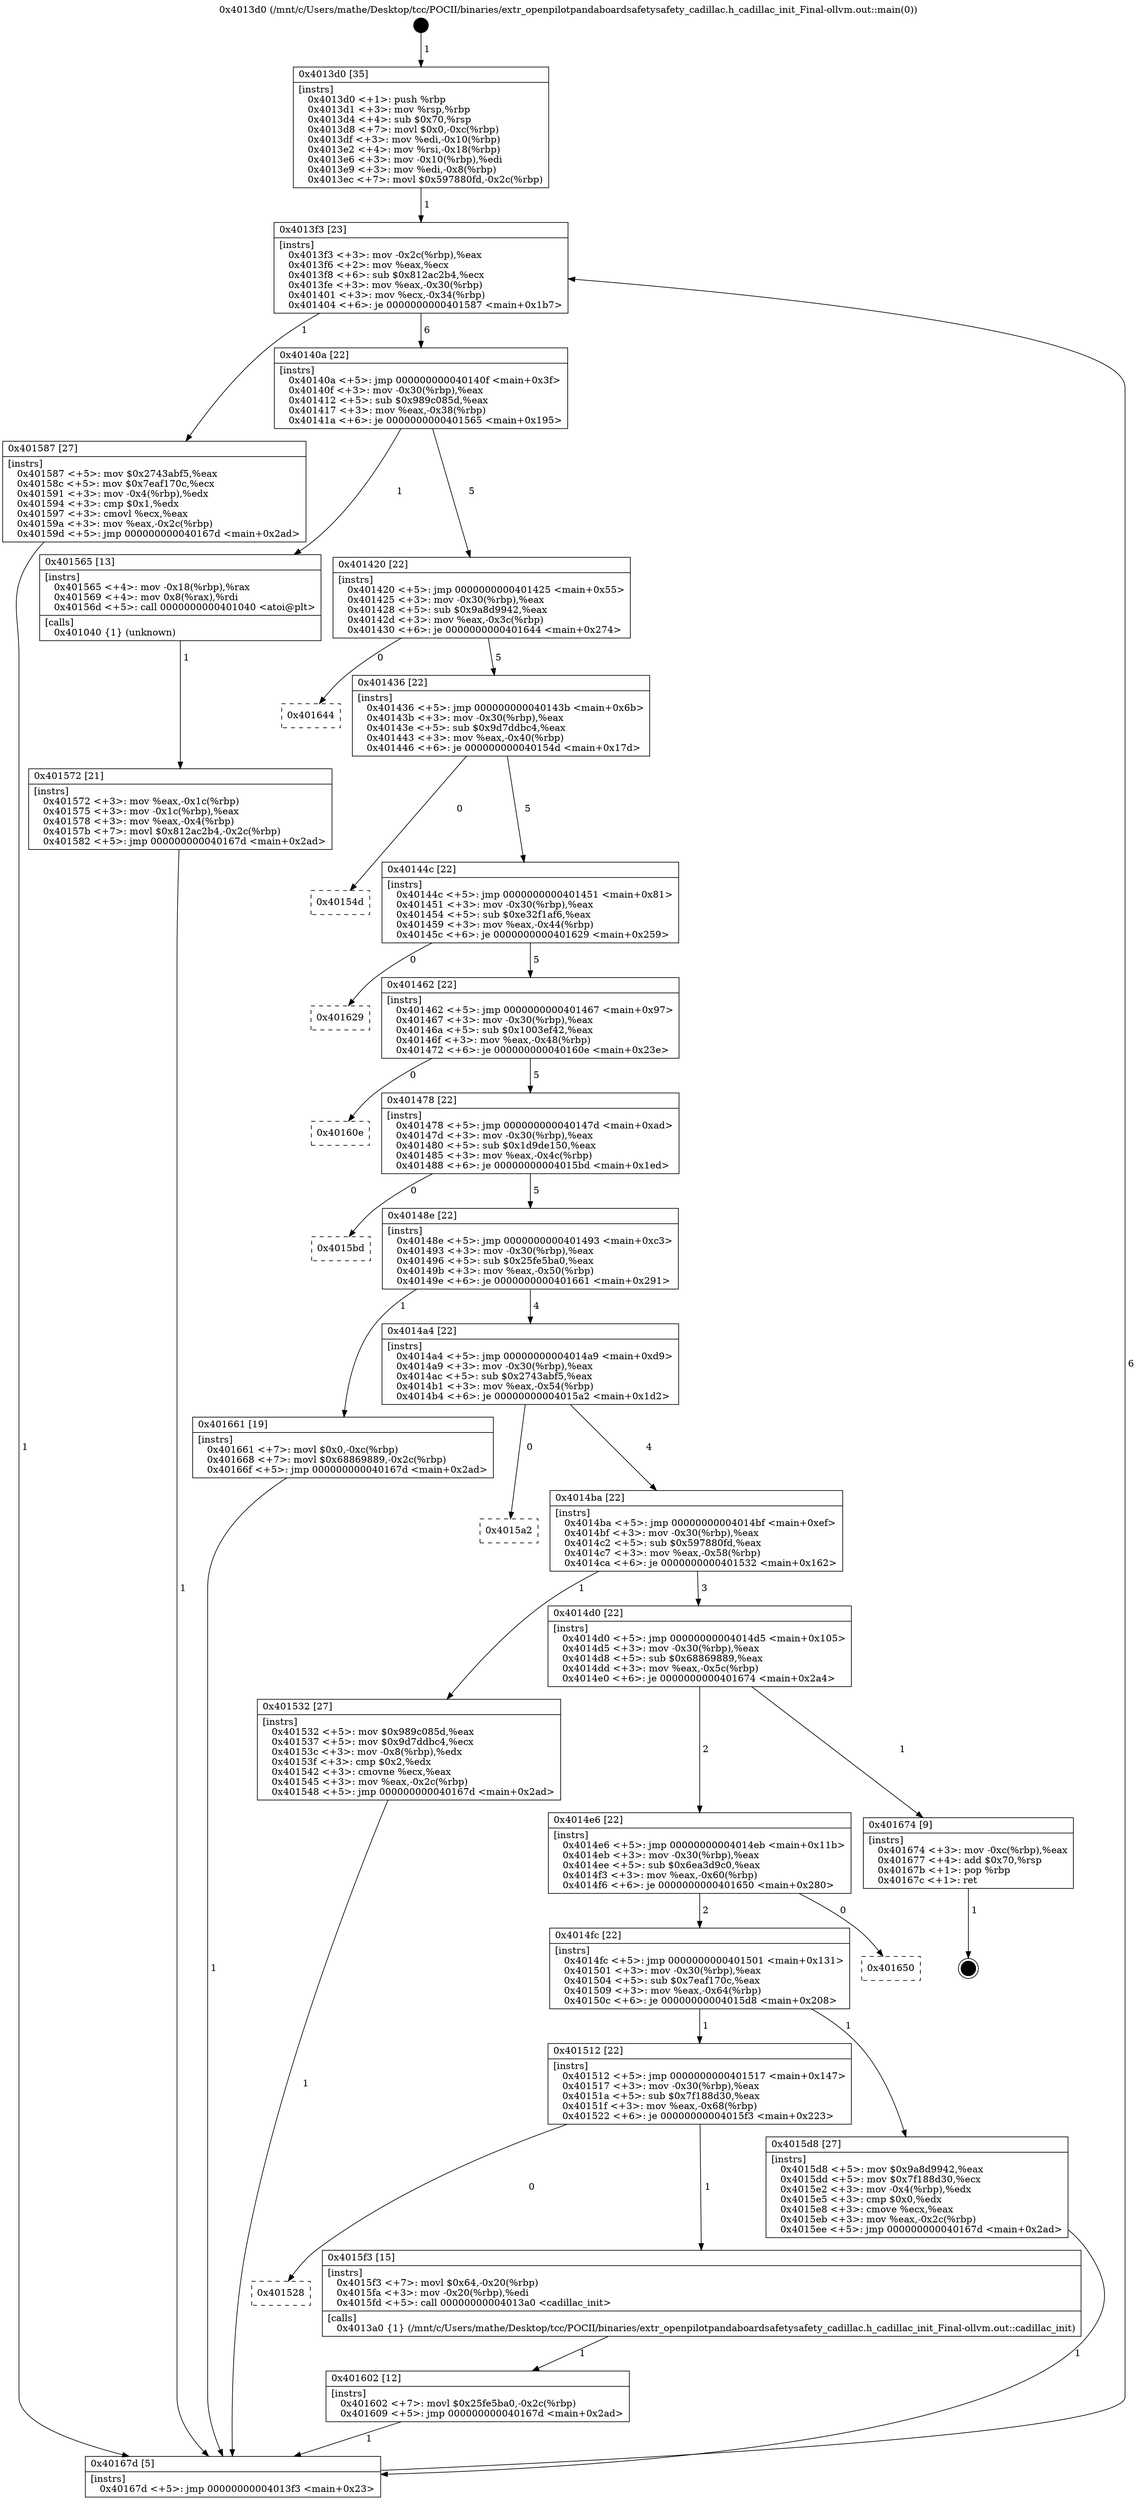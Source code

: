 digraph "0x4013d0" {
  label = "0x4013d0 (/mnt/c/Users/mathe/Desktop/tcc/POCII/binaries/extr_openpilotpandaboardsafetysafety_cadillac.h_cadillac_init_Final-ollvm.out::main(0))"
  labelloc = "t"
  node[shape=record]

  Entry [label="",width=0.3,height=0.3,shape=circle,fillcolor=black,style=filled]
  "0x4013f3" [label="{
     0x4013f3 [23]\l
     | [instrs]\l
     &nbsp;&nbsp;0x4013f3 \<+3\>: mov -0x2c(%rbp),%eax\l
     &nbsp;&nbsp;0x4013f6 \<+2\>: mov %eax,%ecx\l
     &nbsp;&nbsp;0x4013f8 \<+6\>: sub $0x812ac2b4,%ecx\l
     &nbsp;&nbsp;0x4013fe \<+3\>: mov %eax,-0x30(%rbp)\l
     &nbsp;&nbsp;0x401401 \<+3\>: mov %ecx,-0x34(%rbp)\l
     &nbsp;&nbsp;0x401404 \<+6\>: je 0000000000401587 \<main+0x1b7\>\l
  }"]
  "0x401587" [label="{
     0x401587 [27]\l
     | [instrs]\l
     &nbsp;&nbsp;0x401587 \<+5\>: mov $0x2743abf5,%eax\l
     &nbsp;&nbsp;0x40158c \<+5\>: mov $0x7eaf170c,%ecx\l
     &nbsp;&nbsp;0x401591 \<+3\>: mov -0x4(%rbp),%edx\l
     &nbsp;&nbsp;0x401594 \<+3\>: cmp $0x1,%edx\l
     &nbsp;&nbsp;0x401597 \<+3\>: cmovl %ecx,%eax\l
     &nbsp;&nbsp;0x40159a \<+3\>: mov %eax,-0x2c(%rbp)\l
     &nbsp;&nbsp;0x40159d \<+5\>: jmp 000000000040167d \<main+0x2ad\>\l
  }"]
  "0x40140a" [label="{
     0x40140a [22]\l
     | [instrs]\l
     &nbsp;&nbsp;0x40140a \<+5\>: jmp 000000000040140f \<main+0x3f\>\l
     &nbsp;&nbsp;0x40140f \<+3\>: mov -0x30(%rbp),%eax\l
     &nbsp;&nbsp;0x401412 \<+5\>: sub $0x989c085d,%eax\l
     &nbsp;&nbsp;0x401417 \<+3\>: mov %eax,-0x38(%rbp)\l
     &nbsp;&nbsp;0x40141a \<+6\>: je 0000000000401565 \<main+0x195\>\l
  }"]
  Exit [label="",width=0.3,height=0.3,shape=circle,fillcolor=black,style=filled,peripheries=2]
  "0x401565" [label="{
     0x401565 [13]\l
     | [instrs]\l
     &nbsp;&nbsp;0x401565 \<+4\>: mov -0x18(%rbp),%rax\l
     &nbsp;&nbsp;0x401569 \<+4\>: mov 0x8(%rax),%rdi\l
     &nbsp;&nbsp;0x40156d \<+5\>: call 0000000000401040 \<atoi@plt\>\l
     | [calls]\l
     &nbsp;&nbsp;0x401040 \{1\} (unknown)\l
  }"]
  "0x401420" [label="{
     0x401420 [22]\l
     | [instrs]\l
     &nbsp;&nbsp;0x401420 \<+5\>: jmp 0000000000401425 \<main+0x55\>\l
     &nbsp;&nbsp;0x401425 \<+3\>: mov -0x30(%rbp),%eax\l
     &nbsp;&nbsp;0x401428 \<+5\>: sub $0x9a8d9942,%eax\l
     &nbsp;&nbsp;0x40142d \<+3\>: mov %eax,-0x3c(%rbp)\l
     &nbsp;&nbsp;0x401430 \<+6\>: je 0000000000401644 \<main+0x274\>\l
  }"]
  "0x401602" [label="{
     0x401602 [12]\l
     | [instrs]\l
     &nbsp;&nbsp;0x401602 \<+7\>: movl $0x25fe5ba0,-0x2c(%rbp)\l
     &nbsp;&nbsp;0x401609 \<+5\>: jmp 000000000040167d \<main+0x2ad\>\l
  }"]
  "0x401644" [label="{
     0x401644\l
  }", style=dashed]
  "0x401436" [label="{
     0x401436 [22]\l
     | [instrs]\l
     &nbsp;&nbsp;0x401436 \<+5\>: jmp 000000000040143b \<main+0x6b\>\l
     &nbsp;&nbsp;0x40143b \<+3\>: mov -0x30(%rbp),%eax\l
     &nbsp;&nbsp;0x40143e \<+5\>: sub $0x9d7ddbc4,%eax\l
     &nbsp;&nbsp;0x401443 \<+3\>: mov %eax,-0x40(%rbp)\l
     &nbsp;&nbsp;0x401446 \<+6\>: je 000000000040154d \<main+0x17d\>\l
  }"]
  "0x401528" [label="{
     0x401528\l
  }", style=dashed]
  "0x40154d" [label="{
     0x40154d\l
  }", style=dashed]
  "0x40144c" [label="{
     0x40144c [22]\l
     | [instrs]\l
     &nbsp;&nbsp;0x40144c \<+5\>: jmp 0000000000401451 \<main+0x81\>\l
     &nbsp;&nbsp;0x401451 \<+3\>: mov -0x30(%rbp),%eax\l
     &nbsp;&nbsp;0x401454 \<+5\>: sub $0xe32f1af6,%eax\l
     &nbsp;&nbsp;0x401459 \<+3\>: mov %eax,-0x44(%rbp)\l
     &nbsp;&nbsp;0x40145c \<+6\>: je 0000000000401629 \<main+0x259\>\l
  }"]
  "0x4015f3" [label="{
     0x4015f3 [15]\l
     | [instrs]\l
     &nbsp;&nbsp;0x4015f3 \<+7\>: movl $0x64,-0x20(%rbp)\l
     &nbsp;&nbsp;0x4015fa \<+3\>: mov -0x20(%rbp),%edi\l
     &nbsp;&nbsp;0x4015fd \<+5\>: call 00000000004013a0 \<cadillac_init\>\l
     | [calls]\l
     &nbsp;&nbsp;0x4013a0 \{1\} (/mnt/c/Users/mathe/Desktop/tcc/POCII/binaries/extr_openpilotpandaboardsafetysafety_cadillac.h_cadillac_init_Final-ollvm.out::cadillac_init)\l
  }"]
  "0x401629" [label="{
     0x401629\l
  }", style=dashed]
  "0x401462" [label="{
     0x401462 [22]\l
     | [instrs]\l
     &nbsp;&nbsp;0x401462 \<+5\>: jmp 0000000000401467 \<main+0x97\>\l
     &nbsp;&nbsp;0x401467 \<+3\>: mov -0x30(%rbp),%eax\l
     &nbsp;&nbsp;0x40146a \<+5\>: sub $0x1003ef42,%eax\l
     &nbsp;&nbsp;0x40146f \<+3\>: mov %eax,-0x48(%rbp)\l
     &nbsp;&nbsp;0x401472 \<+6\>: je 000000000040160e \<main+0x23e\>\l
  }"]
  "0x401512" [label="{
     0x401512 [22]\l
     | [instrs]\l
     &nbsp;&nbsp;0x401512 \<+5\>: jmp 0000000000401517 \<main+0x147\>\l
     &nbsp;&nbsp;0x401517 \<+3\>: mov -0x30(%rbp),%eax\l
     &nbsp;&nbsp;0x40151a \<+5\>: sub $0x7f188d30,%eax\l
     &nbsp;&nbsp;0x40151f \<+3\>: mov %eax,-0x68(%rbp)\l
     &nbsp;&nbsp;0x401522 \<+6\>: je 00000000004015f3 \<main+0x223\>\l
  }"]
  "0x40160e" [label="{
     0x40160e\l
  }", style=dashed]
  "0x401478" [label="{
     0x401478 [22]\l
     | [instrs]\l
     &nbsp;&nbsp;0x401478 \<+5\>: jmp 000000000040147d \<main+0xad\>\l
     &nbsp;&nbsp;0x40147d \<+3\>: mov -0x30(%rbp),%eax\l
     &nbsp;&nbsp;0x401480 \<+5\>: sub $0x1d9de150,%eax\l
     &nbsp;&nbsp;0x401485 \<+3\>: mov %eax,-0x4c(%rbp)\l
     &nbsp;&nbsp;0x401488 \<+6\>: je 00000000004015bd \<main+0x1ed\>\l
  }"]
  "0x4015d8" [label="{
     0x4015d8 [27]\l
     | [instrs]\l
     &nbsp;&nbsp;0x4015d8 \<+5\>: mov $0x9a8d9942,%eax\l
     &nbsp;&nbsp;0x4015dd \<+5\>: mov $0x7f188d30,%ecx\l
     &nbsp;&nbsp;0x4015e2 \<+3\>: mov -0x4(%rbp),%edx\l
     &nbsp;&nbsp;0x4015e5 \<+3\>: cmp $0x0,%edx\l
     &nbsp;&nbsp;0x4015e8 \<+3\>: cmove %ecx,%eax\l
     &nbsp;&nbsp;0x4015eb \<+3\>: mov %eax,-0x2c(%rbp)\l
     &nbsp;&nbsp;0x4015ee \<+5\>: jmp 000000000040167d \<main+0x2ad\>\l
  }"]
  "0x4015bd" [label="{
     0x4015bd\l
  }", style=dashed]
  "0x40148e" [label="{
     0x40148e [22]\l
     | [instrs]\l
     &nbsp;&nbsp;0x40148e \<+5\>: jmp 0000000000401493 \<main+0xc3\>\l
     &nbsp;&nbsp;0x401493 \<+3\>: mov -0x30(%rbp),%eax\l
     &nbsp;&nbsp;0x401496 \<+5\>: sub $0x25fe5ba0,%eax\l
     &nbsp;&nbsp;0x40149b \<+3\>: mov %eax,-0x50(%rbp)\l
     &nbsp;&nbsp;0x40149e \<+6\>: je 0000000000401661 \<main+0x291\>\l
  }"]
  "0x4014fc" [label="{
     0x4014fc [22]\l
     | [instrs]\l
     &nbsp;&nbsp;0x4014fc \<+5\>: jmp 0000000000401501 \<main+0x131\>\l
     &nbsp;&nbsp;0x401501 \<+3\>: mov -0x30(%rbp),%eax\l
     &nbsp;&nbsp;0x401504 \<+5\>: sub $0x7eaf170c,%eax\l
     &nbsp;&nbsp;0x401509 \<+3\>: mov %eax,-0x64(%rbp)\l
     &nbsp;&nbsp;0x40150c \<+6\>: je 00000000004015d8 \<main+0x208\>\l
  }"]
  "0x401661" [label="{
     0x401661 [19]\l
     | [instrs]\l
     &nbsp;&nbsp;0x401661 \<+7\>: movl $0x0,-0xc(%rbp)\l
     &nbsp;&nbsp;0x401668 \<+7\>: movl $0x68869889,-0x2c(%rbp)\l
     &nbsp;&nbsp;0x40166f \<+5\>: jmp 000000000040167d \<main+0x2ad\>\l
  }"]
  "0x4014a4" [label="{
     0x4014a4 [22]\l
     | [instrs]\l
     &nbsp;&nbsp;0x4014a4 \<+5\>: jmp 00000000004014a9 \<main+0xd9\>\l
     &nbsp;&nbsp;0x4014a9 \<+3\>: mov -0x30(%rbp),%eax\l
     &nbsp;&nbsp;0x4014ac \<+5\>: sub $0x2743abf5,%eax\l
     &nbsp;&nbsp;0x4014b1 \<+3\>: mov %eax,-0x54(%rbp)\l
     &nbsp;&nbsp;0x4014b4 \<+6\>: je 00000000004015a2 \<main+0x1d2\>\l
  }"]
  "0x401650" [label="{
     0x401650\l
  }", style=dashed]
  "0x4015a2" [label="{
     0x4015a2\l
  }", style=dashed]
  "0x4014ba" [label="{
     0x4014ba [22]\l
     | [instrs]\l
     &nbsp;&nbsp;0x4014ba \<+5\>: jmp 00000000004014bf \<main+0xef\>\l
     &nbsp;&nbsp;0x4014bf \<+3\>: mov -0x30(%rbp),%eax\l
     &nbsp;&nbsp;0x4014c2 \<+5\>: sub $0x597880fd,%eax\l
     &nbsp;&nbsp;0x4014c7 \<+3\>: mov %eax,-0x58(%rbp)\l
     &nbsp;&nbsp;0x4014ca \<+6\>: je 0000000000401532 \<main+0x162\>\l
  }"]
  "0x4014e6" [label="{
     0x4014e6 [22]\l
     | [instrs]\l
     &nbsp;&nbsp;0x4014e6 \<+5\>: jmp 00000000004014eb \<main+0x11b\>\l
     &nbsp;&nbsp;0x4014eb \<+3\>: mov -0x30(%rbp),%eax\l
     &nbsp;&nbsp;0x4014ee \<+5\>: sub $0x6ea3d9c0,%eax\l
     &nbsp;&nbsp;0x4014f3 \<+3\>: mov %eax,-0x60(%rbp)\l
     &nbsp;&nbsp;0x4014f6 \<+6\>: je 0000000000401650 \<main+0x280\>\l
  }"]
  "0x401532" [label="{
     0x401532 [27]\l
     | [instrs]\l
     &nbsp;&nbsp;0x401532 \<+5\>: mov $0x989c085d,%eax\l
     &nbsp;&nbsp;0x401537 \<+5\>: mov $0x9d7ddbc4,%ecx\l
     &nbsp;&nbsp;0x40153c \<+3\>: mov -0x8(%rbp),%edx\l
     &nbsp;&nbsp;0x40153f \<+3\>: cmp $0x2,%edx\l
     &nbsp;&nbsp;0x401542 \<+3\>: cmovne %ecx,%eax\l
     &nbsp;&nbsp;0x401545 \<+3\>: mov %eax,-0x2c(%rbp)\l
     &nbsp;&nbsp;0x401548 \<+5\>: jmp 000000000040167d \<main+0x2ad\>\l
  }"]
  "0x4014d0" [label="{
     0x4014d0 [22]\l
     | [instrs]\l
     &nbsp;&nbsp;0x4014d0 \<+5\>: jmp 00000000004014d5 \<main+0x105\>\l
     &nbsp;&nbsp;0x4014d5 \<+3\>: mov -0x30(%rbp),%eax\l
     &nbsp;&nbsp;0x4014d8 \<+5\>: sub $0x68869889,%eax\l
     &nbsp;&nbsp;0x4014dd \<+3\>: mov %eax,-0x5c(%rbp)\l
     &nbsp;&nbsp;0x4014e0 \<+6\>: je 0000000000401674 \<main+0x2a4\>\l
  }"]
  "0x40167d" [label="{
     0x40167d [5]\l
     | [instrs]\l
     &nbsp;&nbsp;0x40167d \<+5\>: jmp 00000000004013f3 \<main+0x23\>\l
  }"]
  "0x4013d0" [label="{
     0x4013d0 [35]\l
     | [instrs]\l
     &nbsp;&nbsp;0x4013d0 \<+1\>: push %rbp\l
     &nbsp;&nbsp;0x4013d1 \<+3\>: mov %rsp,%rbp\l
     &nbsp;&nbsp;0x4013d4 \<+4\>: sub $0x70,%rsp\l
     &nbsp;&nbsp;0x4013d8 \<+7\>: movl $0x0,-0xc(%rbp)\l
     &nbsp;&nbsp;0x4013df \<+3\>: mov %edi,-0x10(%rbp)\l
     &nbsp;&nbsp;0x4013e2 \<+4\>: mov %rsi,-0x18(%rbp)\l
     &nbsp;&nbsp;0x4013e6 \<+3\>: mov -0x10(%rbp),%edi\l
     &nbsp;&nbsp;0x4013e9 \<+3\>: mov %edi,-0x8(%rbp)\l
     &nbsp;&nbsp;0x4013ec \<+7\>: movl $0x597880fd,-0x2c(%rbp)\l
  }"]
  "0x401572" [label="{
     0x401572 [21]\l
     | [instrs]\l
     &nbsp;&nbsp;0x401572 \<+3\>: mov %eax,-0x1c(%rbp)\l
     &nbsp;&nbsp;0x401575 \<+3\>: mov -0x1c(%rbp),%eax\l
     &nbsp;&nbsp;0x401578 \<+3\>: mov %eax,-0x4(%rbp)\l
     &nbsp;&nbsp;0x40157b \<+7\>: movl $0x812ac2b4,-0x2c(%rbp)\l
     &nbsp;&nbsp;0x401582 \<+5\>: jmp 000000000040167d \<main+0x2ad\>\l
  }"]
  "0x401674" [label="{
     0x401674 [9]\l
     | [instrs]\l
     &nbsp;&nbsp;0x401674 \<+3\>: mov -0xc(%rbp),%eax\l
     &nbsp;&nbsp;0x401677 \<+4\>: add $0x70,%rsp\l
     &nbsp;&nbsp;0x40167b \<+1\>: pop %rbp\l
     &nbsp;&nbsp;0x40167c \<+1\>: ret\l
  }"]
  Entry -> "0x4013d0" [label=" 1"]
  "0x4013f3" -> "0x401587" [label=" 1"]
  "0x4013f3" -> "0x40140a" [label=" 6"]
  "0x401674" -> Exit [label=" 1"]
  "0x40140a" -> "0x401565" [label=" 1"]
  "0x40140a" -> "0x401420" [label=" 5"]
  "0x401661" -> "0x40167d" [label=" 1"]
  "0x401420" -> "0x401644" [label=" 0"]
  "0x401420" -> "0x401436" [label=" 5"]
  "0x401602" -> "0x40167d" [label=" 1"]
  "0x401436" -> "0x40154d" [label=" 0"]
  "0x401436" -> "0x40144c" [label=" 5"]
  "0x4015f3" -> "0x401602" [label=" 1"]
  "0x40144c" -> "0x401629" [label=" 0"]
  "0x40144c" -> "0x401462" [label=" 5"]
  "0x401512" -> "0x401528" [label=" 0"]
  "0x401462" -> "0x40160e" [label=" 0"]
  "0x401462" -> "0x401478" [label=" 5"]
  "0x401512" -> "0x4015f3" [label=" 1"]
  "0x401478" -> "0x4015bd" [label=" 0"]
  "0x401478" -> "0x40148e" [label=" 5"]
  "0x4015d8" -> "0x40167d" [label=" 1"]
  "0x40148e" -> "0x401661" [label=" 1"]
  "0x40148e" -> "0x4014a4" [label=" 4"]
  "0x4014fc" -> "0x4015d8" [label=" 1"]
  "0x4014a4" -> "0x4015a2" [label=" 0"]
  "0x4014a4" -> "0x4014ba" [label=" 4"]
  "0x4014fc" -> "0x401512" [label=" 1"]
  "0x4014ba" -> "0x401532" [label=" 1"]
  "0x4014ba" -> "0x4014d0" [label=" 3"]
  "0x401532" -> "0x40167d" [label=" 1"]
  "0x4013d0" -> "0x4013f3" [label=" 1"]
  "0x40167d" -> "0x4013f3" [label=" 6"]
  "0x401565" -> "0x401572" [label=" 1"]
  "0x401572" -> "0x40167d" [label=" 1"]
  "0x401587" -> "0x40167d" [label=" 1"]
  "0x4014e6" -> "0x401650" [label=" 0"]
  "0x4014d0" -> "0x401674" [label=" 1"]
  "0x4014d0" -> "0x4014e6" [label=" 2"]
  "0x4014e6" -> "0x4014fc" [label=" 2"]
}
